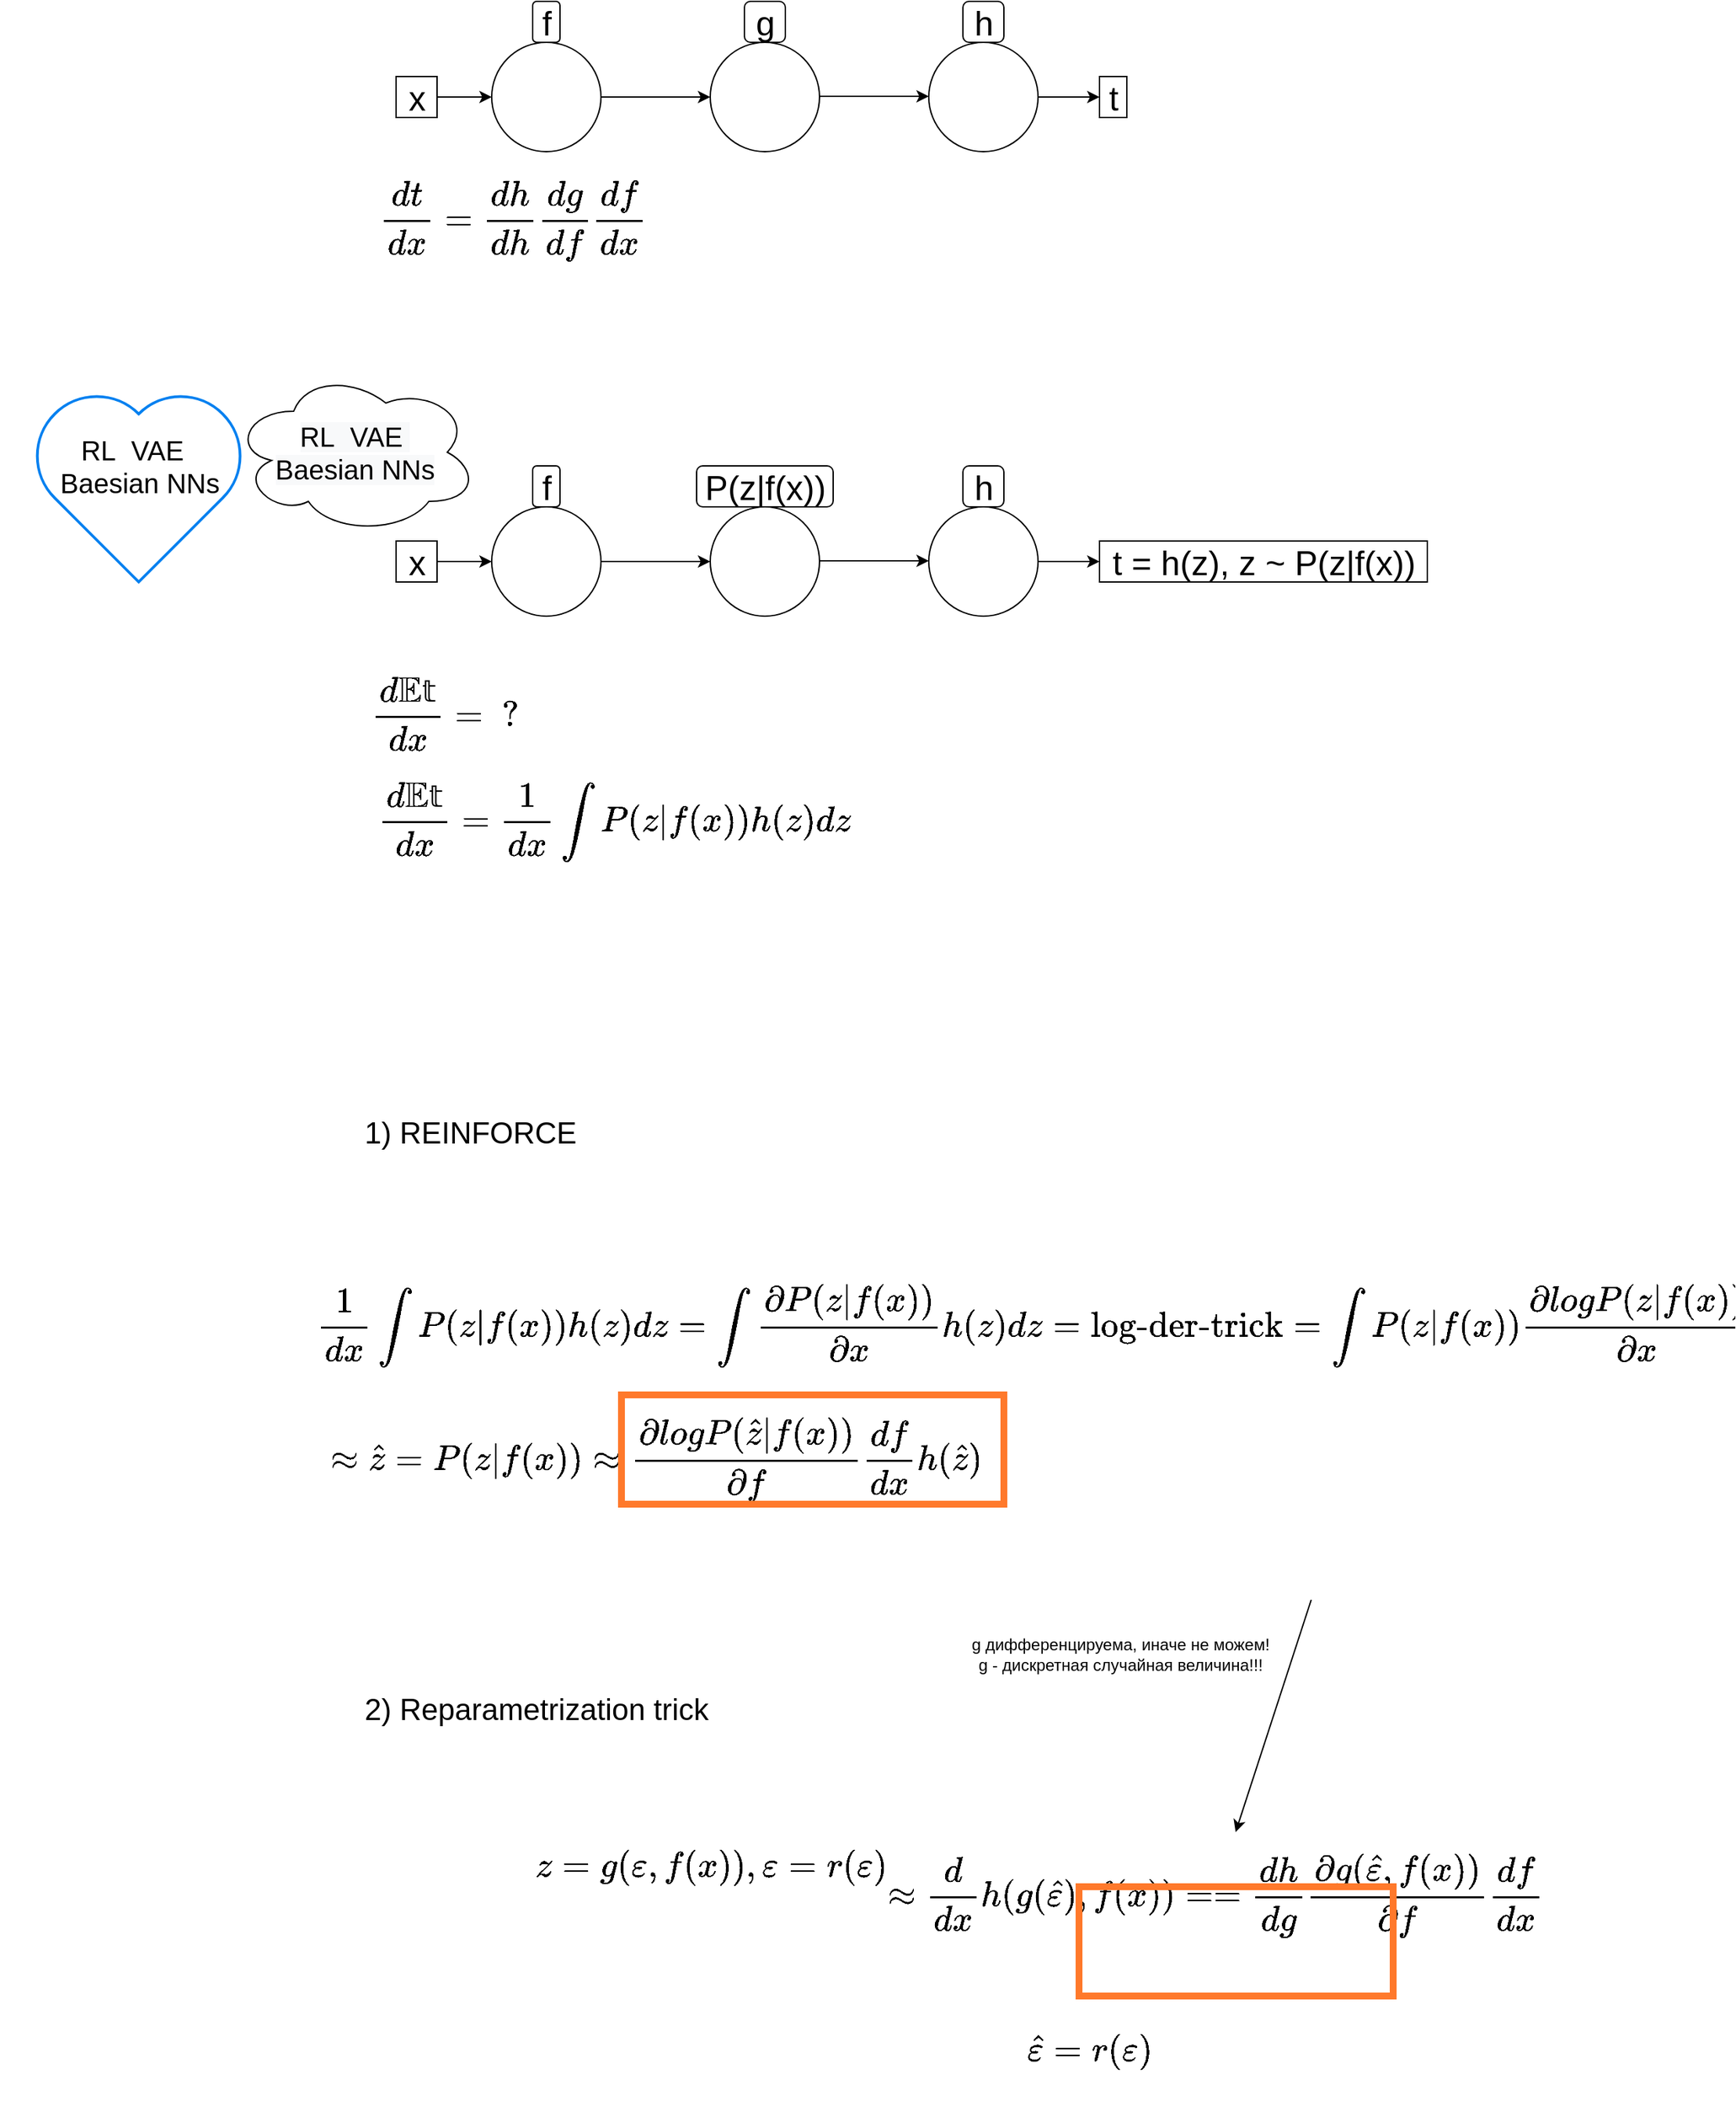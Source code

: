 <mxfile version="13.10.4" type="github">
  <diagram id="Gkt4l7IuWjfQlbtYR7Q4" name="Page-1">
    <mxGraphModel dx="2282" dy="690" grid="1" gridSize="10" guides="1" tooltips="1" connect="1" arrows="1" fold="1" page="1" pageScale="1" pageWidth="827" pageHeight="1169" math="1" shadow="0">
      <root>
        <mxCell id="0" />
        <mxCell id="1" parent="0" />
        <mxCell id="qXdCT25wJeQhrunfbjSf-1" value="" style="ellipse;whiteSpace=wrap;html=1;aspect=fixed;" parent="1" vertex="1">
          <mxGeometry x="160" y="420" width="80" height="80" as="geometry" />
        </mxCell>
        <mxCell id="qXdCT25wJeQhrunfbjSf-2" value="" style="ellipse;whiteSpace=wrap;html=1;aspect=fixed;" parent="1" vertex="1">
          <mxGeometry x="320" y="420" width="80" height="80" as="geometry" />
        </mxCell>
        <mxCell id="qXdCT25wJeQhrunfbjSf-19" value="" style="edgeStyle=orthogonalEdgeStyle;rounded=0;orthogonalLoop=1;jettySize=auto;html=1;" parent="1" source="qXdCT25wJeQhrunfbjSf-3" edge="1">
          <mxGeometry relative="1" as="geometry">
            <mxPoint x="605" y="460" as="targetPoint" />
          </mxGeometry>
        </mxCell>
        <mxCell id="qXdCT25wJeQhrunfbjSf-3" value="" style="ellipse;whiteSpace=wrap;html=1;aspect=fixed;" parent="1" vertex="1">
          <mxGeometry x="480" y="420" width="80" height="80" as="geometry" />
        </mxCell>
        <mxCell id="qXdCT25wJeQhrunfbjSf-4" value="" style="endArrow=classic;html=1;exitX=1;exitY=0.5;exitDx=0;exitDy=0;entryX=0;entryY=0.5;entryDx=0;entryDy=0;" parent="1" source="qXdCT25wJeQhrunfbjSf-1" target="qXdCT25wJeQhrunfbjSf-2" edge="1">
          <mxGeometry width="50" height="50" relative="1" as="geometry">
            <mxPoint x="470" y="580" as="sourcePoint" />
            <mxPoint x="520" y="530" as="targetPoint" />
          </mxGeometry>
        </mxCell>
        <mxCell id="qXdCT25wJeQhrunfbjSf-8" value="" style="endArrow=classic;html=1;exitX=1;exitY=0.5;exitDx=0;exitDy=0;entryX=0;entryY=0.5;entryDx=0;entryDy=0;" parent="1" edge="1">
          <mxGeometry width="50" height="50" relative="1" as="geometry">
            <mxPoint x="400" y="459.5" as="sourcePoint" />
            <mxPoint x="480" y="459.5" as="targetPoint" />
          </mxGeometry>
        </mxCell>
        <mxCell id="qXdCT25wJeQhrunfbjSf-16" value="" style="edgeStyle=orthogonalEdgeStyle;rounded=0;orthogonalLoop=1;jettySize=auto;html=1;" parent="1" source="qXdCT25wJeQhrunfbjSf-14" target="qXdCT25wJeQhrunfbjSf-1" edge="1">
          <mxGeometry relative="1" as="geometry" />
        </mxCell>
        <mxCell id="qXdCT25wJeQhrunfbjSf-14" value="&lt;font size=&quot;1&quot;&gt;&lt;span style=&quot;font-size: 25px&quot;&gt;x&lt;/span&gt;&lt;/font&gt;" style="text;html=1;align=center;verticalAlign=middle;resizable=0;points=[];autosize=1;strokeColor=#000000;" parent="1" vertex="1">
          <mxGeometry x="90" y="445" width="30" height="30" as="geometry" />
        </mxCell>
        <mxCell id="qXdCT25wJeQhrunfbjSf-20" value="&lt;font style=&quot;font-size: 25px&quot;&gt;t = h(z), z ~ P(z|f(x))&lt;/font&gt;" style="text;html=1;align=center;verticalAlign=middle;resizable=0;points=[];autosize=1;strokeColor=#000000;" parent="1" vertex="1">
          <mxGeometry x="605" y="445" width="240" height="30" as="geometry" />
        </mxCell>
        <mxCell id="qXdCT25wJeQhrunfbjSf-21" value="&lt;font size=&quot;1&quot;&gt;&lt;span style=&quot;font-size: 25px&quot;&gt;f&lt;/span&gt;&lt;/font&gt;" style="text;html=1;align=center;verticalAlign=middle;resizable=0;points=[];autosize=1;strokeColor=#000000;rounded=1;" parent="1" vertex="1">
          <mxGeometry x="190" y="390" width="20" height="30" as="geometry" />
        </mxCell>
        <mxCell id="qXdCT25wJeQhrunfbjSf-23" value="&lt;span style=&quot;font-size: 25px&quot;&gt;P(z|f(x))&lt;/span&gt;" style="text;html=1;align=center;verticalAlign=middle;resizable=0;points=[];autosize=1;strokeColor=#000000;rounded=1;" parent="1" vertex="1">
          <mxGeometry x="310" y="390" width="100" height="30" as="geometry" />
        </mxCell>
        <mxCell id="qXdCT25wJeQhrunfbjSf-24" value="&lt;span style=&quot;font-size: 25px&quot;&gt;h&lt;/span&gt;" style="text;html=1;align=center;verticalAlign=middle;resizable=0;points=[];autosize=1;strokeColor=#000000;rounded=1;" parent="1" vertex="1">
          <mxGeometry x="505" y="390" width="30" height="30" as="geometry" />
        </mxCell>
        <mxCell id="qXdCT25wJeQhrunfbjSf-36" value="" style="ellipse;whiteSpace=wrap;html=1;aspect=fixed;" parent="1" vertex="1">
          <mxGeometry x="160" y="80" width="80" height="80" as="geometry" />
        </mxCell>
        <mxCell id="qXdCT25wJeQhrunfbjSf-37" value="" style="ellipse;whiteSpace=wrap;html=1;aspect=fixed;" parent="1" vertex="1">
          <mxGeometry x="320" y="80" width="80" height="80" as="geometry" />
        </mxCell>
        <mxCell id="qXdCT25wJeQhrunfbjSf-38" value="" style="edgeStyle=orthogonalEdgeStyle;rounded=0;orthogonalLoop=1;jettySize=auto;html=1;" parent="1" source="qXdCT25wJeQhrunfbjSf-39" edge="1">
          <mxGeometry relative="1" as="geometry">
            <mxPoint x="605" y="120" as="targetPoint" />
          </mxGeometry>
        </mxCell>
        <mxCell id="qXdCT25wJeQhrunfbjSf-39" value="" style="ellipse;whiteSpace=wrap;html=1;aspect=fixed;" parent="1" vertex="1">
          <mxGeometry x="480" y="80" width="80" height="80" as="geometry" />
        </mxCell>
        <mxCell id="qXdCT25wJeQhrunfbjSf-40" value="" style="endArrow=classic;html=1;exitX=1;exitY=0.5;exitDx=0;exitDy=0;entryX=0;entryY=0.5;entryDx=0;entryDy=0;" parent="1" source="qXdCT25wJeQhrunfbjSf-36" target="qXdCT25wJeQhrunfbjSf-37" edge="1">
          <mxGeometry width="50" height="50" relative="1" as="geometry">
            <mxPoint x="470" y="240" as="sourcePoint" />
            <mxPoint x="520" y="190" as="targetPoint" />
          </mxGeometry>
        </mxCell>
        <mxCell id="qXdCT25wJeQhrunfbjSf-41" value="" style="endArrow=classic;html=1;exitX=1;exitY=0.5;exitDx=0;exitDy=0;entryX=0;entryY=0.5;entryDx=0;entryDy=0;" parent="1" edge="1">
          <mxGeometry width="50" height="50" relative="1" as="geometry">
            <mxPoint x="400" y="119.5" as="sourcePoint" />
            <mxPoint x="480" y="119.5" as="targetPoint" />
          </mxGeometry>
        </mxCell>
        <mxCell id="qXdCT25wJeQhrunfbjSf-42" value="" style="edgeStyle=orthogonalEdgeStyle;rounded=0;orthogonalLoop=1;jettySize=auto;html=1;" parent="1" source="qXdCT25wJeQhrunfbjSf-43" target="qXdCT25wJeQhrunfbjSf-36" edge="1">
          <mxGeometry relative="1" as="geometry" />
        </mxCell>
        <mxCell id="qXdCT25wJeQhrunfbjSf-43" value="&lt;font size=&quot;1&quot;&gt;&lt;span style=&quot;font-size: 25px&quot;&gt;x&lt;/span&gt;&lt;/font&gt;" style="text;html=1;align=center;verticalAlign=middle;resizable=0;points=[];autosize=1;strokeColor=#000000;" parent="1" vertex="1">
          <mxGeometry x="90" y="105" width="30" height="30" as="geometry" />
        </mxCell>
        <mxCell id="qXdCT25wJeQhrunfbjSf-44" value="&lt;font style=&quot;font-size: 25px&quot;&gt;t&lt;/font&gt;" style="text;html=1;align=center;verticalAlign=middle;resizable=0;points=[];autosize=1;strokeColor=#000000;" parent="1" vertex="1">
          <mxGeometry x="605" y="105" width="20" height="30" as="geometry" />
        </mxCell>
        <mxCell id="qXdCT25wJeQhrunfbjSf-45" value="&lt;font size=&quot;1&quot;&gt;&lt;span style=&quot;font-size: 25px&quot;&gt;f&lt;/span&gt;&lt;/font&gt;" style="text;html=1;align=center;verticalAlign=middle;resizable=0;points=[];autosize=1;strokeColor=#000000;rounded=1;" parent="1" vertex="1">
          <mxGeometry x="190" y="50" width="20" height="30" as="geometry" />
        </mxCell>
        <mxCell id="qXdCT25wJeQhrunfbjSf-46" value="&lt;span style=&quot;font-size: 25px&quot;&gt;g&lt;/span&gt;" style="text;html=1;align=center;verticalAlign=middle;resizable=0;points=[];autosize=1;strokeColor=#000000;rounded=1;" parent="1" vertex="1">
          <mxGeometry x="345" y="50" width="30" height="30" as="geometry" />
        </mxCell>
        <mxCell id="qXdCT25wJeQhrunfbjSf-47" value="&lt;span style=&quot;font-size: 25px&quot;&gt;h&lt;/span&gt;" style="text;html=1;align=center;verticalAlign=middle;resizable=0;points=[];autosize=1;strokeColor=#000000;rounded=1;" parent="1" vertex="1">
          <mxGeometry x="505" y="50" width="30" height="30" as="geometry" />
        </mxCell>
        <mxCell id="qXdCT25wJeQhrunfbjSf-51" value="&lt;font style=&quot;font-size: 22px&quot;&gt;$$&lt;br&gt;\dfrac{dt}{dx} = \dfrac{dh}{dh}\dfrac{dg}{df}\dfrac{df}{dx}&lt;br&gt;$$&lt;/font&gt;" style="text;html=1;align=center;verticalAlign=middle;resizable=0;points=[];autosize=1;" parent="1" vertex="1">
          <mxGeometry x="-100" y="180" width="550" height="60" as="geometry" />
        </mxCell>
        <mxCell id="qXdCT25wJeQhrunfbjSf-53" value="&lt;font style=&quot;font-size: 22px&quot;&gt;$$&lt;br&gt;\dfrac{d\mathbb{Et}}{dx} =\ ?&lt;br&gt;$$&lt;/font&gt;" style="text;html=1;align=center;verticalAlign=middle;resizable=0;points=[];autosize=1;" parent="1" vertex="1">
          <mxGeometry x="-20" y="540" width="290" height="60" as="geometry" />
        </mxCell>
        <mxCell id="qXdCT25wJeQhrunfbjSf-54" value="&lt;font style=&quot;font-size: 22px&quot;&gt;$$&lt;br&gt;\dfrac{d\mathbb{Et}}{dx} =&amp;nbsp;\dfrac{1}{dx}\int{P(z|f(x))h(z)dz}&lt;br&gt;$$&lt;/font&gt;" style="text;html=1;align=center;verticalAlign=middle;resizable=0;points=[];autosize=1;" parent="1" vertex="1">
          <mxGeometry x="-40" y="620" width="580" height="60" as="geometry" />
        </mxCell>
        <mxCell id="qXdCT25wJeQhrunfbjSf-55" value="&lt;font style=&quot;font-size: 22px&quot;&gt;1) REINFORCE&lt;br&gt;&lt;br&gt;&lt;br&gt;&lt;br&gt;&lt;br&gt;&lt;br&gt;&lt;br&gt;&lt;br&gt;&lt;br&gt;&lt;br&gt;&lt;br&gt;&lt;br&gt;&lt;br&gt;&lt;br&gt;&lt;br&gt;&lt;br&gt;2) Reparametrization trick&lt;/font&gt;" style="text;html=1;align=left;verticalAlign=middle;resizable=0;points=[];autosize=1;" parent="1" vertex="1">
          <mxGeometry x="65" y="940" width="270" height="300" as="geometry" />
        </mxCell>
        <mxCell id="qXdCT25wJeQhrunfbjSf-57" value="&lt;span style=&quot;color: rgb(0 , 0 , 0) ; font-family: &amp;#34;helvetica&amp;#34; ; font-size: 20px ; font-style: normal ; font-weight: 400 ; letter-spacing: normal ; text-align: center ; text-indent: 0px ; text-transform: none ; word-spacing: 0px ; background-color: rgb(248 , 249 , 250) ; display: inline ; float: none&quot;&gt;RL&amp;nbsp; VAE&amp;nbsp; &lt;br&gt;Baesian NNs&lt;/span&gt;" style="ellipse;shape=cloud;whiteSpace=wrap;html=1;rounded=1;strokeColor=#000000;" parent="1" vertex="1">
          <mxGeometry x="-30" y="320" width="180" height="120" as="geometry" />
        </mxCell>
        <mxCell id="qXdCT25wJeQhrunfbjSf-60" value="" style="html=1;verticalLabelPosition=bottom;align=center;labelBackgroundColor=#ffffff;verticalAlign=top;strokeWidth=2;strokeColor=#0080F0;shadow=0;dashed=0;shape=mxgraph.ios7.icons.heart;rounded=1;" parent="1" vertex="1">
          <mxGeometry x="-176.92" y="335" width="156.92" height="140" as="geometry" />
        </mxCell>
        <mxCell id="qXdCT25wJeQhrunfbjSf-61" value="&lt;span style=&quot;font-family: &amp;#34;helvetica&amp;#34; ; font-size: 20px&quot;&gt;RL&amp;nbsp; VAE&amp;nbsp;&amp;nbsp;&lt;/span&gt;&lt;br style=&quot;font-family: &amp;#34;helvetica&amp;#34; ; font-size: 20px&quot;&gt;&lt;span style=&quot;font-family: &amp;#34;helvetica&amp;#34; ; font-size: 20px&quot;&gt;Baesian NNs&lt;/span&gt;" style="text;html=1;align=center;verticalAlign=middle;resizable=0;points=[];autosize=1;" parent="1" vertex="1">
          <mxGeometry x="-163.46" y="370" width="130" height="40" as="geometry" />
        </mxCell>
        <mxCell id="IxznOPDe4u0LPAcEFY_a-4" value="&lt;font style=&quot;font-size: 22px&quot;&gt;$$&lt;br&gt;z = g(\varepsilon, f(x)),&lt;br&gt;\\&lt;br&gt;\varepsilon=r(\varepsilon)&amp;nbsp;&lt;br&gt;$$&lt;/font&gt;" style="text;html=1;align=left;verticalAlign=middle;resizable=0;points=[];autosize=1;" vertex="1" parent="1">
          <mxGeometry x="190" y="1370" width="270" height="90" as="geometry" />
        </mxCell>
        <mxCell id="IxznOPDe4u0LPAcEFY_a-5" value="&lt;font style=&quot;font-size: 22px&quot;&gt;$$&lt;br&gt;\approx \dfrac{d}{dx}h(g(\hat{\varepsilon}), f(x)) =&lt;br&gt;\\&lt;br&gt;= \dfrac{dh}{dg}\dfrac{\partial g(\hat{\varepsilon}, f(x))}{\partial f}\dfrac{df}{dx}&lt;br&gt;$$&lt;/font&gt;" style="text;html=1;align=center;verticalAlign=middle;resizable=0;points=[];autosize=1;" vertex="1" parent="1">
          <mxGeometry x="310" y="1390" width="760" height="90" as="geometry" />
        </mxCell>
        <mxCell id="IxznOPDe4u0LPAcEFY_a-8" value="" style="endArrow=classic;html=1;" edge="1" parent="1" target="IxznOPDe4u0LPAcEFY_a-5">
          <mxGeometry width="50" height="50" relative="1" as="geometry">
            <mxPoint x="760" y="1220" as="sourcePoint" />
            <mxPoint x="810" y="1170" as="targetPoint" />
          </mxGeometry>
        </mxCell>
        <mxCell id="IxznOPDe4u0LPAcEFY_a-10" value="g дифференцируема, иначе не можем!&lt;br&gt;g - дискретная случайная величина!!!" style="text;html=1;align=center;verticalAlign=middle;resizable=0;points=[];autosize=1;" vertex="1" parent="1">
          <mxGeometry x="505" y="1245" width="230" height="30" as="geometry" />
        </mxCell>
        <mxCell id="IxznOPDe4u0LPAcEFY_a-15" value="&lt;font style=&quot;font-size: 22px&quot;&gt;$$&lt;br&gt;\hat{\varepsilon}=r(\varepsilon)&amp;nbsp;&lt;br&gt;$$&lt;/font&gt;" style="text;html=1;align=left;verticalAlign=middle;resizable=0;points=[];autosize=1;" vertex="1" parent="1">
          <mxGeometry x="550" y="1520" width="320" height="60" as="geometry" />
        </mxCell>
        <mxCell id="IxznOPDe4u0LPAcEFY_a-17" value="&lt;span style=&quot;color: rgb(0 , 0 , 0) ; font-family: &amp;#34;helvetica&amp;#34; ; font-size: 22px ; font-style: normal ; font-weight: 400 ; letter-spacing: normal ; text-align: center ; text-indent: 0px ; text-transform: none ; word-spacing: 0px ; background-color: rgb(248 , 249 , 250) ; display: inline ; float: none&quot;&gt;$$&lt;br&gt;\dfrac{1}{dx}\int{P(z|f(x))h(z)dz} = \int{\dfrac{\partial P(z|f(x))}{\partial x}h(z)dz} = \text{log-der-trick} = \int{P(z|f(x))\dfrac{\partial log P(z|f(x))}{\partial x}dz}&lt;br&gt;=$$&lt;br&gt;&lt;/span&gt;" style="text;whiteSpace=wrap;html=1;" vertex="1" parent="1">
          <mxGeometry x="30" y="960" width="330" height="120" as="geometry" />
        </mxCell>
        <mxCell id="IxznOPDe4u0LPAcEFY_a-21" value="$$&lt;br&gt;\approx \hat{z}= P(z|f(x)) \approx \dfrac{\partial log P(\hat{z}|f(x))}{\partial f} \dfrac{df}{dx}h(\hat{z})&lt;br&gt;$$&amp;nbsp;" style="text;html=1;align=center;verticalAlign=middle;resizable=0;points=[];autosize=1;fontSize=22;" vertex="1" parent="1">
          <mxGeometry x="-200" y="1089" width="960" height="80" as="geometry" />
        </mxCell>
        <mxCell id="IxznOPDe4u0LPAcEFY_a-22" value="" style="rounded=0;whiteSpace=wrap;html=1;fontSize=22;labelBackgroundColor=none;labelBorderColor=#000000;fillColor=none;strokeColor=#FF792B;strokeWidth=5;" vertex="1" parent="1">
          <mxGeometry x="590" y="1430" width="230" height="80" as="geometry" />
        </mxCell>
        <mxCell id="IxznOPDe4u0LPAcEFY_a-23" value="" style="rounded=0;whiteSpace=wrap;html=1;fontSize=22;labelBackgroundColor=none;labelBorderColor=#000000;fillColor=none;strokeColor=#FF792B;strokeWidth=5;" vertex="1" parent="1">
          <mxGeometry x="255" y="1070" width="280" height="80" as="geometry" />
        </mxCell>
      </root>
    </mxGraphModel>
  </diagram>
</mxfile>
